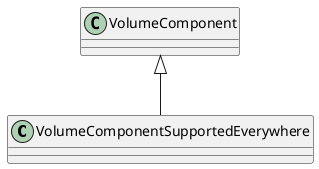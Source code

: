 @startuml
class VolumeComponentSupportedEverywhere {
}
VolumeComponent <|-- VolumeComponentSupportedEverywhere
@enduml
